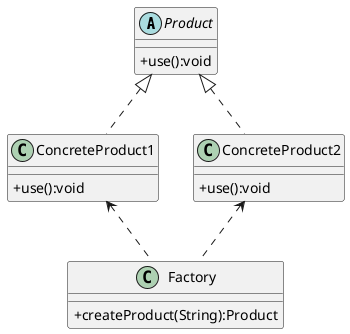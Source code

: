 @startuml
skinparam classAttributeIconSize 0
abstract class Product {
    +use():void
}
class ConcreteProduct1 {
    +use():void
}
class ConcreteProduct2 {
    +use():void
}
class Factory {
    +createProduct(String):Product
}

Product <|.. ConcreteProduct1
Product <|.. ConcreteProduct2
ConcreteProduct1 <.. Factory
ConcreteProduct2 <.. Factory

@enduml